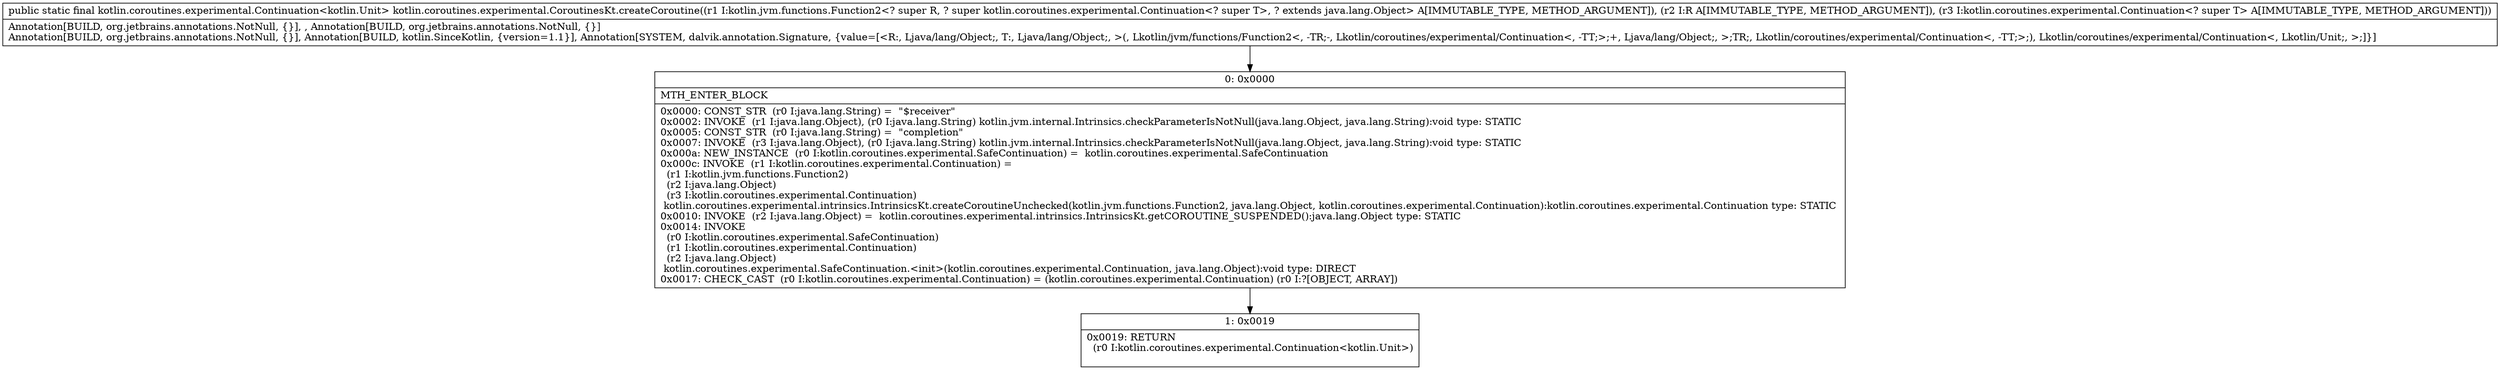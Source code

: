digraph "CFG forkotlin.coroutines.experimental.CoroutinesKt.createCoroutine(Lkotlin\/jvm\/functions\/Function2;Ljava\/lang\/Object;Lkotlin\/coroutines\/experimental\/Continuation;)Lkotlin\/coroutines\/experimental\/Continuation;" {
Node_0 [shape=record,label="{0\:\ 0x0000|MTH_ENTER_BLOCK\l|0x0000: CONST_STR  (r0 I:java.lang.String) =  \"$receiver\" \l0x0002: INVOKE  (r1 I:java.lang.Object), (r0 I:java.lang.String) kotlin.jvm.internal.Intrinsics.checkParameterIsNotNull(java.lang.Object, java.lang.String):void type: STATIC \l0x0005: CONST_STR  (r0 I:java.lang.String) =  \"completion\" \l0x0007: INVOKE  (r3 I:java.lang.Object), (r0 I:java.lang.String) kotlin.jvm.internal.Intrinsics.checkParameterIsNotNull(java.lang.Object, java.lang.String):void type: STATIC \l0x000a: NEW_INSTANCE  (r0 I:kotlin.coroutines.experimental.SafeContinuation) =  kotlin.coroutines.experimental.SafeContinuation \l0x000c: INVOKE  (r1 I:kotlin.coroutines.experimental.Continuation) = \l  (r1 I:kotlin.jvm.functions.Function2)\l  (r2 I:java.lang.Object)\l  (r3 I:kotlin.coroutines.experimental.Continuation)\l kotlin.coroutines.experimental.intrinsics.IntrinsicsKt.createCoroutineUnchecked(kotlin.jvm.functions.Function2, java.lang.Object, kotlin.coroutines.experimental.Continuation):kotlin.coroutines.experimental.Continuation type: STATIC \l0x0010: INVOKE  (r2 I:java.lang.Object) =  kotlin.coroutines.experimental.intrinsics.IntrinsicsKt.getCOROUTINE_SUSPENDED():java.lang.Object type: STATIC \l0x0014: INVOKE  \l  (r0 I:kotlin.coroutines.experimental.SafeContinuation)\l  (r1 I:kotlin.coroutines.experimental.Continuation)\l  (r2 I:java.lang.Object)\l kotlin.coroutines.experimental.SafeContinuation.\<init\>(kotlin.coroutines.experimental.Continuation, java.lang.Object):void type: DIRECT \l0x0017: CHECK_CAST  (r0 I:kotlin.coroutines.experimental.Continuation) = (kotlin.coroutines.experimental.Continuation) (r0 I:?[OBJECT, ARRAY]) \l}"];
Node_1 [shape=record,label="{1\:\ 0x0019|0x0019: RETURN  \l  (r0 I:kotlin.coroutines.experimental.Continuation\<kotlin.Unit\>)\l \l}"];
MethodNode[shape=record,label="{public static final kotlin.coroutines.experimental.Continuation\<kotlin.Unit\> kotlin.coroutines.experimental.CoroutinesKt.createCoroutine((r1 I:kotlin.jvm.functions.Function2\<? super R, ? super kotlin.coroutines.experimental.Continuation\<? super T\>, ? extends java.lang.Object\> A[IMMUTABLE_TYPE, METHOD_ARGUMENT]), (r2 I:R A[IMMUTABLE_TYPE, METHOD_ARGUMENT]), (r3 I:kotlin.coroutines.experimental.Continuation\<? super T\> A[IMMUTABLE_TYPE, METHOD_ARGUMENT]))  | Annotation[BUILD, org.jetbrains.annotations.NotNull, \{\}], , Annotation[BUILD, org.jetbrains.annotations.NotNull, \{\}]\lAnnotation[BUILD, org.jetbrains.annotations.NotNull, \{\}], Annotation[BUILD, kotlin.SinceKotlin, \{version=1.1\}], Annotation[SYSTEM, dalvik.annotation.Signature, \{value=[\<R:, Ljava\/lang\/Object;, T:, Ljava\/lang\/Object;, \>(, Lkotlin\/jvm\/functions\/Function2\<, \-TR;\-, Lkotlin\/coroutines\/experimental\/Continuation\<, \-TT;\>;+, Ljava\/lang\/Object;, \>;TR;, Lkotlin\/coroutines\/experimental\/Continuation\<, \-TT;\>;), Lkotlin\/coroutines\/experimental\/Continuation\<, Lkotlin\/Unit;, \>;]\}]\l}"];
MethodNode -> Node_0;
Node_0 -> Node_1;
}

